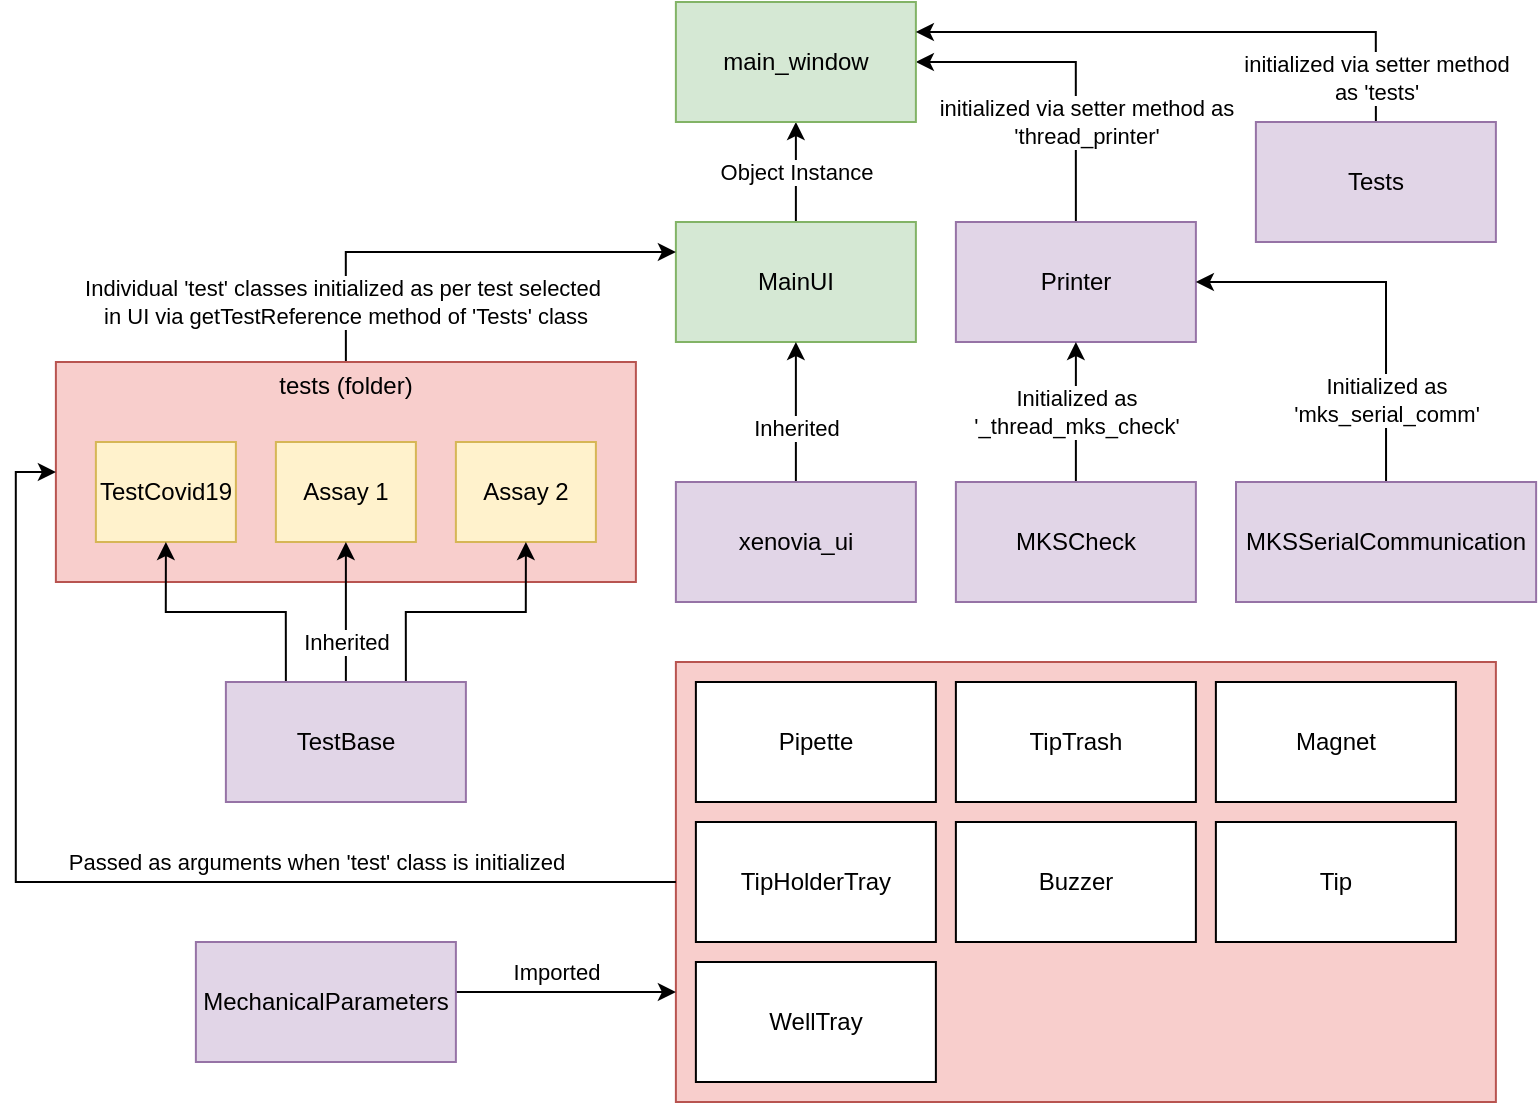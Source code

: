 <mxfile version="13.7.9" type="device"><diagram id="kgpKYQtTHZ0yAKxKKP6v" name="Page-1"><mxGraphModel dx="1024" dy="592" grid="1" gridSize="10" guides="1" tooltips="1" connect="1" arrows="1" fold="1" page="1" pageScale="1" pageWidth="850" pageHeight="1100" math="0" shadow="0"><root><mxCell id="0"/><mxCell id="1" parent="0"/><mxCell id="XCfDpxI-430JlLrOJFHv-32" value="" style="rounded=0;whiteSpace=wrap;html=1;fillColor=#f8cecc;strokeColor=#b85450;" parent="1" vertex="1"><mxGeometry x="399.94" y="340" width="410" height="220" as="geometry"/></mxCell><mxCell id="XCfDpxI-430JlLrOJFHv-7" value="Object Instance" style="edgeStyle=orthogonalEdgeStyle;rounded=0;orthogonalLoop=1;jettySize=auto;html=1;exitX=0.5;exitY=0;exitDx=0;exitDy=0;entryX=0.5;entryY=1;entryDx=0;entryDy=0;" parent="1" source="XCfDpxI-430JlLrOJFHv-1" target="XCfDpxI-430JlLrOJFHv-6" edge="1"><mxGeometry relative="1" as="geometry"/></mxCell><mxCell id="XCfDpxI-430JlLrOJFHv-1" value="MainUI" style="rounded=0;whiteSpace=wrap;html=1;fillColor=#d5e8d4;strokeColor=#82b366;" parent="1" vertex="1"><mxGeometry x="399.94" y="120" width="120" height="60" as="geometry"/></mxCell><mxCell id="XCfDpxI-430JlLrOJFHv-3" style="edgeStyle=orthogonalEdgeStyle;rounded=0;orthogonalLoop=1;jettySize=auto;html=1;exitX=0.5;exitY=0;exitDx=0;exitDy=0;entryX=0.5;entryY=1;entryDx=0;entryDy=0;" parent="1" source="XCfDpxI-430JlLrOJFHv-2" target="XCfDpxI-430JlLrOJFHv-1" edge="1"><mxGeometry relative="1" as="geometry"/></mxCell><mxCell id="XCfDpxI-430JlLrOJFHv-4" value="Inherited" style="edgeLabel;html=1;align=center;verticalAlign=middle;resizable=0;points=[];" parent="XCfDpxI-430JlLrOJFHv-3" vertex="1" connectable="0"><mxGeometry x="-0.02" y="-2" relative="1" as="geometry"><mxPoint x="-2" y="7" as="offset"/></mxGeometry></mxCell><mxCell id="XCfDpxI-430JlLrOJFHv-2" value="xenovia_ui" style="rounded=0;whiteSpace=wrap;html=1;fillColor=#e1d5e7;strokeColor=#9673a6;" parent="1" vertex="1"><mxGeometry x="399.94" y="250" width="120" height="60" as="geometry"/></mxCell><mxCell id="XCfDpxI-430JlLrOJFHv-8" style="edgeStyle=orthogonalEdgeStyle;rounded=0;orthogonalLoop=1;jettySize=auto;html=1;exitX=0.5;exitY=0;exitDx=0;exitDy=0;entryX=1;entryY=0.5;entryDx=0;entryDy=0;" parent="1" source="XCfDpxI-430JlLrOJFHv-5" target="XCfDpxI-430JlLrOJFHv-6" edge="1"><mxGeometry relative="1" as="geometry"/></mxCell><mxCell id="XCfDpxI-430JlLrOJFHv-9" value="initialized via setter method as &lt;br&gt;'thread_printer'" style="edgeLabel;html=1;align=center;verticalAlign=middle;resizable=0;points=[];" parent="XCfDpxI-430JlLrOJFHv-8" vertex="1" connectable="0"><mxGeometry x="-0.023" y="-4" relative="1" as="geometry"><mxPoint x="1.04" y="28" as="offset"/></mxGeometry></mxCell><mxCell id="XCfDpxI-430JlLrOJFHv-5" value="Printer" style="rounded=0;whiteSpace=wrap;html=1;fillColor=#e1d5e7;strokeColor=#9673a6;" parent="1" vertex="1"><mxGeometry x="539.94" y="120" width="120" height="60" as="geometry"/></mxCell><mxCell id="XCfDpxI-430JlLrOJFHv-6" value="main_window" style="rounded=0;whiteSpace=wrap;html=1;fillColor=#d5e8d4;strokeColor=#82b366;" parent="1" vertex="1"><mxGeometry x="399.94" y="10" width="120" height="60" as="geometry"/></mxCell><mxCell id="XCfDpxI-430JlLrOJFHv-11" style="edgeStyle=orthogonalEdgeStyle;rounded=0;orthogonalLoop=1;jettySize=auto;html=1;exitX=0.5;exitY=0;exitDx=0;exitDy=0;entryX=1;entryY=0.25;entryDx=0;entryDy=0;" parent="1" source="XCfDpxI-430JlLrOJFHv-10" target="XCfDpxI-430JlLrOJFHv-6" edge="1"><mxGeometry relative="1" as="geometry"/></mxCell><mxCell id="XCfDpxI-430JlLrOJFHv-12" value="initialized via setter method&lt;br&gt;as 'tests'" style="edgeLabel;html=1;align=center;verticalAlign=middle;resizable=0;points=[];" parent="XCfDpxI-430JlLrOJFHv-11" vertex="1" connectable="0"><mxGeometry x="-0.419" y="-1" relative="1" as="geometry"><mxPoint x="35.04" y="24" as="offset"/></mxGeometry></mxCell><mxCell id="XCfDpxI-430JlLrOJFHv-10" value="Tests" style="rounded=0;whiteSpace=wrap;html=1;fillColor=#e1d5e7;strokeColor=#9673a6;" parent="1" vertex="1"><mxGeometry x="689.94" y="70" width="120" height="60" as="geometry"/></mxCell><mxCell id="XCfDpxI-430JlLrOJFHv-23" style="edgeStyle=orthogonalEdgeStyle;rounded=0;orthogonalLoop=1;jettySize=auto;html=1;exitX=0.5;exitY=0;exitDx=0;exitDy=0;entryX=0;entryY=0.25;entryDx=0;entryDy=0;" parent="1" source="XCfDpxI-430JlLrOJFHv-13" target="XCfDpxI-430JlLrOJFHv-1" edge="1"><mxGeometry relative="1" as="geometry"/></mxCell><mxCell id="XCfDpxI-430JlLrOJFHv-24" value="Individual 'test' classes initialized as per test selected&lt;br&gt;&amp;nbsp;in UI via getTestReference method of 'Tests' class" style="edgeLabel;html=1;align=center;verticalAlign=middle;resizable=0;points=[];" parent="XCfDpxI-430JlLrOJFHv-23" vertex="1" connectable="0"><mxGeometry x="0.627" relative="1" as="geometry"><mxPoint x="-126" y="25" as="offset"/></mxGeometry></mxCell><mxCell id="XCfDpxI-430JlLrOJFHv-13" value="tests (folder)&lt;br&gt;&lt;br&gt;&lt;br&gt;&lt;br&gt;&lt;br&gt;&lt;br&gt;&lt;br&gt;" style="rounded=0;whiteSpace=wrap;html=1;fillColor=#f8cecc;strokeColor=#b85450;" parent="1" vertex="1"><mxGeometry x="89.94" y="190" width="290" height="110" as="geometry"/></mxCell><mxCell id="XCfDpxI-430JlLrOJFHv-14" value="TestCovid19" style="rounded=0;whiteSpace=wrap;html=1;fillColor=#fff2cc;strokeColor=#d6b656;" parent="1" vertex="1"><mxGeometry x="109.94" y="230" width="70" height="50" as="geometry"/></mxCell><mxCell id="XCfDpxI-430JlLrOJFHv-15" value="Assay 1" style="rounded=0;whiteSpace=wrap;html=1;fillColor=#fff2cc;strokeColor=#d6b656;" parent="1" vertex="1"><mxGeometry x="199.94" y="230" width="70" height="50" as="geometry"/></mxCell><mxCell id="XCfDpxI-430JlLrOJFHv-16" value="Assay 2" style="rounded=0;whiteSpace=wrap;html=1;fillColor=#fff2cc;strokeColor=#d6b656;" parent="1" vertex="1"><mxGeometry x="289.94" y="230" width="70" height="50" as="geometry"/></mxCell><mxCell id="XCfDpxI-430JlLrOJFHv-18" style="edgeStyle=orthogonalEdgeStyle;rounded=0;orthogonalLoop=1;jettySize=auto;html=1;exitX=0.25;exitY=0;exitDx=0;exitDy=0;entryX=0.5;entryY=1;entryDx=0;entryDy=0;" parent="1" source="XCfDpxI-430JlLrOJFHv-17" target="XCfDpxI-430JlLrOJFHv-14" edge="1"><mxGeometry relative="1" as="geometry"/></mxCell><mxCell id="XCfDpxI-430JlLrOJFHv-19" value="Inherited" style="edgeStyle=orthogonalEdgeStyle;rounded=0;orthogonalLoop=1;jettySize=auto;html=1;exitX=0.5;exitY=0;exitDx=0;exitDy=0;entryX=0.5;entryY=1;entryDx=0;entryDy=0;" parent="1" source="XCfDpxI-430JlLrOJFHv-17" target="XCfDpxI-430JlLrOJFHv-15" edge="1"><mxGeometry x="-0.429" relative="1" as="geometry"><mxPoint as="offset"/></mxGeometry></mxCell><mxCell id="XCfDpxI-430JlLrOJFHv-20" style="edgeStyle=orthogonalEdgeStyle;rounded=0;orthogonalLoop=1;jettySize=auto;html=1;exitX=0.75;exitY=0;exitDx=0;exitDy=0;entryX=0.5;entryY=1;entryDx=0;entryDy=0;" parent="1" source="XCfDpxI-430JlLrOJFHv-17" target="XCfDpxI-430JlLrOJFHv-16" edge="1"><mxGeometry relative="1" as="geometry"/></mxCell><mxCell id="XCfDpxI-430JlLrOJFHv-17" value="TestBase" style="rounded=0;whiteSpace=wrap;html=1;fillColor=#e1d5e7;strokeColor=#9673a6;" parent="1" vertex="1"><mxGeometry x="174.94" y="350" width="120" height="60" as="geometry"/></mxCell><mxCell id="XCfDpxI-430JlLrOJFHv-25" value="Tip" style="rounded=0;whiteSpace=wrap;html=1;" parent="1" vertex="1"><mxGeometry x="669.94" y="420" width="120" height="60" as="geometry"/></mxCell><mxCell id="XCfDpxI-430JlLrOJFHv-26" value="Pipette" style="rounded=0;whiteSpace=wrap;html=1;" parent="1" vertex="1"><mxGeometry x="409.94" y="350" width="120" height="60" as="geometry"/></mxCell><mxCell id="XCfDpxI-430JlLrOJFHv-27" value="TipHolderTray" style="rounded=0;whiteSpace=wrap;html=1;" parent="1" vertex="1"><mxGeometry x="409.94" y="420" width="120" height="60" as="geometry"/></mxCell><mxCell id="XCfDpxI-430JlLrOJFHv-28" value="TipTrash" style="rounded=0;whiteSpace=wrap;html=1;" parent="1" vertex="1"><mxGeometry x="539.94" y="350" width="120" height="60" as="geometry"/></mxCell><mxCell id="XCfDpxI-430JlLrOJFHv-29" value="WellTray" style="rounded=0;whiteSpace=wrap;html=1;" parent="1" vertex="1"><mxGeometry x="409.94" y="490" width="120" height="60" as="geometry"/></mxCell><mxCell id="XCfDpxI-430JlLrOJFHv-30" value="Magnet" style="rounded=0;whiteSpace=wrap;html=1;" parent="1" vertex="1"><mxGeometry x="669.94" y="350" width="120" height="60" as="geometry"/></mxCell><mxCell id="XCfDpxI-430JlLrOJFHv-31" value="Buzzer" style="rounded=0;whiteSpace=wrap;html=1;" parent="1" vertex="1"><mxGeometry x="539.94" y="420" width="120" height="60" as="geometry"/></mxCell><mxCell id="XCfDpxI-430JlLrOJFHv-33" style="edgeStyle=orthogonalEdgeStyle;rounded=0;orthogonalLoop=1;jettySize=auto;html=1;exitX=0;exitY=0.5;exitDx=0;exitDy=0;entryX=0;entryY=0.5;entryDx=0;entryDy=0;" parent="1" source="XCfDpxI-430JlLrOJFHv-32" target="XCfDpxI-430JlLrOJFHv-13" edge="1"><mxGeometry relative="1" as="geometry"/></mxCell><mxCell id="XCfDpxI-430JlLrOJFHv-34" value="Passed as arguments when 'test' class is initialized" style="edgeLabel;html=1;align=center;verticalAlign=middle;resizable=0;points=[];" parent="XCfDpxI-430JlLrOJFHv-33" vertex="1" connectable="0"><mxGeometry x="-0.307" y="5" relative="1" as="geometry"><mxPoint x="12.33" y="-15" as="offset"/></mxGeometry></mxCell><mxCell id="XCfDpxI-430JlLrOJFHv-36" style="edgeStyle=orthogonalEdgeStyle;rounded=0;orthogonalLoop=1;jettySize=auto;html=1;exitX=1;exitY=0.5;exitDx=0;exitDy=0;entryX=0;entryY=0.75;entryDx=0;entryDy=0;" parent="1" source="XCfDpxI-430JlLrOJFHv-35" target="XCfDpxI-430JlLrOJFHv-32" edge="1"><mxGeometry relative="1" as="geometry"><Array as="points"><mxPoint x="229.94" y="505"/></Array></mxGeometry></mxCell><mxCell id="XCfDpxI-430JlLrOJFHv-37" value="Imported" style="edgeLabel;html=1;align=center;verticalAlign=middle;resizable=0;points=[];" parent="XCfDpxI-430JlLrOJFHv-36" vertex="1" connectable="0"><mxGeometry x="0.653" y="-3" relative="1" as="geometry"><mxPoint x="-19" y="-13" as="offset"/></mxGeometry></mxCell><mxCell id="XCfDpxI-430JlLrOJFHv-35" value="MechanicalParameters" style="rounded=0;whiteSpace=wrap;html=1;fillColor=#e1d5e7;strokeColor=#9673a6;" parent="1" vertex="1"><mxGeometry x="159.94" y="480" width="130" height="60" as="geometry"/></mxCell><mxCell id="VWRRDlLClX9XGY2D1PO0-2" value="Initialized as &lt;br&gt;'_thread_mks_check'" style="edgeStyle=orthogonalEdgeStyle;rounded=0;orthogonalLoop=1;jettySize=auto;html=1;exitX=0.5;exitY=0;exitDx=0;exitDy=0;entryX=0.5;entryY=1;entryDx=0;entryDy=0;" parent="1" source="VWRRDlLClX9XGY2D1PO0-1" target="XCfDpxI-430JlLrOJFHv-5" edge="1"><mxGeometry relative="1" as="geometry"/></mxCell><mxCell id="VWRRDlLClX9XGY2D1PO0-1" value="MKSCheck" style="rounded=0;whiteSpace=wrap;html=1;fillColor=#e1d5e7;strokeColor=#9673a6;" parent="1" vertex="1"><mxGeometry x="539.94" y="250" width="120" height="60" as="geometry"/></mxCell><mxCell id="fjzuqbtTmzf_EBsdZ9jd-2" style="edgeStyle=orthogonalEdgeStyle;rounded=0;orthogonalLoop=1;jettySize=auto;html=1;exitX=0.5;exitY=0;exitDx=0;exitDy=0;entryX=1;entryY=0.5;entryDx=0;entryDy=0;" edge="1" parent="1" source="fjzuqbtTmzf_EBsdZ9jd-1" target="XCfDpxI-430JlLrOJFHv-5"><mxGeometry relative="1" as="geometry"/></mxCell><mxCell id="fjzuqbtTmzf_EBsdZ9jd-3" value="Initialized as&lt;br&gt;&amp;nbsp;'mks_serial_comm'&amp;nbsp;" style="edgeLabel;html=1;align=center;verticalAlign=middle;resizable=0;points=[];" vertex="1" connectable="0" parent="fjzuqbtTmzf_EBsdZ9jd-2"><mxGeometry x="-0.278" y="1" relative="1" as="geometry"><mxPoint x="1.03" y="29" as="offset"/></mxGeometry></mxCell><mxCell id="fjzuqbtTmzf_EBsdZ9jd-1" value="MKSSerialCommunication" style="rounded=0;whiteSpace=wrap;html=1;fillColor=#e1d5e7;strokeColor=#9673a6;" vertex="1" parent="1"><mxGeometry x="680" y="250" width="150.06" height="60" as="geometry"/></mxCell></root></mxGraphModel></diagram></mxfile>